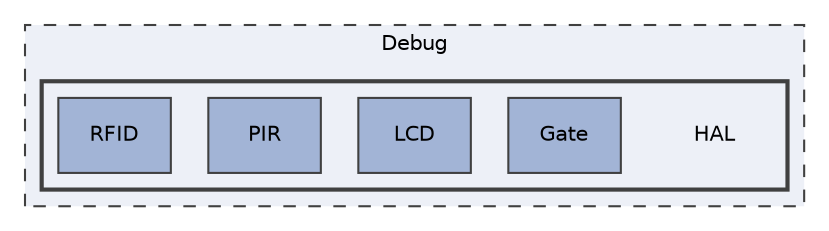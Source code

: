 digraph "Debug/HAL"
{
 // LATEX_PDF_SIZE
  edge [fontname="Helvetica",fontsize="10",labelfontname="Helvetica",labelfontsize="10"];
  node [fontname="Helvetica",fontsize="10",shape=record];
  compound=true
  subgraph clusterdir_faa8bedbcbaa373d57b77d9219afda20 {
    graph [ bgcolor="#edf0f7", pencolor="grey25", style="filled,dashed,", label="Debug", fontname="Helvetica", fontsize="10", URL="dir_faa8bedbcbaa373d57b77d9219afda20.html"]
  subgraph clusterdir_5203062a8f8569374d78ea6563133ee6 {
    graph [ bgcolor="#edf0f7", pencolor="grey25", style="filled,bold,", label="", fontname="Helvetica", fontsize="10", URL="dir_5203062a8f8569374d78ea6563133ee6.html"]
    dir_5203062a8f8569374d78ea6563133ee6 [shape=plaintext, label="HAL"];
  dir_f0b0fa3119f53aa49afb4b98ffdea2bd [shape=box, label="Gate", style="filled,", fillcolor="#a2b4d6", color="grey25", URL="dir_f0b0fa3119f53aa49afb4b98ffdea2bd.html"];
  dir_ca8ee48b2c4d306b2849aec2e6281cf7 [shape=box, label="LCD", style="filled,", fillcolor="#a2b4d6", color="grey25", URL="dir_ca8ee48b2c4d306b2849aec2e6281cf7.html"];
  dir_016afe4750e4814204e8bc1107654995 [shape=box, label="PIR", style="filled,", fillcolor="#a2b4d6", color="grey25", URL="dir_016afe4750e4814204e8bc1107654995.html"];
  dir_bfcdb902056e5b478ce3fe94029cebe2 [shape=box, label="RFID", style="filled,", fillcolor="#a2b4d6", color="grey25", URL="dir_bfcdb902056e5b478ce3fe94029cebe2.html"];
  }
  }
}
